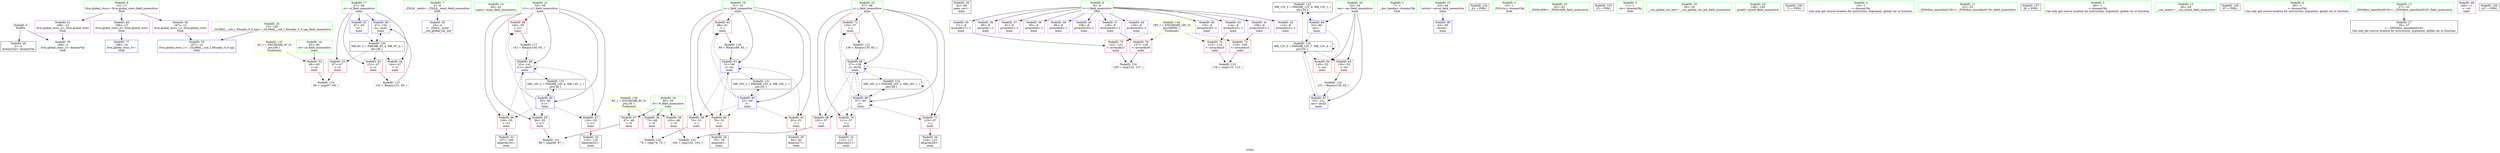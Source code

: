 digraph "SVFG" {
	label="SVFG";

	Node0x55cfe8ad7160 [shape=record,color=grey,label="{NodeID: 0\nNullPtr}"];
	Node0x55cfe8ad7160 -> Node0x55cfe8aeca30[style=solid];
	Node0x55cfe8ad7160 -> Node0x55cfe8af0680[style=solid];
	Node0x55cfe8af0fa0 [shape=record,color=blue,label="{NodeID: 90\n47\<--152\nci\<--inc41\nmain\n}"];
	Node0x55cfe8af0fa0 -> Node0x55cfe8af95a0[style=dashed];
	Node0x55cfe8ad7420 [shape=record,color=green,label="{NodeID: 7\n4\<--6\n_ZStL8__ioinit\<--_ZStL8__ioinit_field_insensitive\nGlob }"];
	Node0x55cfe8ad7420 -> Node0x55cfe8aed1b0[style=solid];
	Node0x55cfe8aec1b0 [shape=record,color=green,label="{NodeID: 14\n40\<--41\nmain\<--main_field_insensitive\n}"];
	Node0x55cfe8aec620 [shape=record,color=green,label="{NodeID: 21\n55\<--56\ni11\<--i11_field_insensitive\nmain\n}"];
	Node0x55cfe8aec620 -> Node0x55cfe8aefac0[style=solid];
	Node0x55cfe8aec620 -> Node0x55cfe8aefb90[style=solid];
	Node0x55cfe8aec620 -> Node0x55cfe8aefc60[style=solid];
	Node0x55cfe8aec620 -> Node0x55cfe8aefd30[style=solid];
	Node0x55cfe8aec620 -> Node0x55cfe8af0b90[style=solid];
	Node0x55cfe8aec620 -> Node0x55cfe8af0ed0[style=solid];
	Node0x55cfe8aecc00 [shape=record,color=black,label="{NodeID: 28\n42\<--60\nmain_ret\<--\nmain\n}"];
	Node0x55cfe8af3040 [shape=record,color=grey,label="{NodeID: 118\n128 = cmp(122, 127, )\n}"];
	Node0x55cfe8aed1b0 [shape=record,color=purple,label="{NodeID: 35\n24\<--4\n\<--_ZStL8__ioinit\n__cxx_global_var_init\n}"];
	Node0x55cfe8aed760 [shape=record,color=purple,label="{NodeID: 42\n113\<--8\narrayidx22\<--t\nmain\n}"];
	Node0x55cfe8af9fa0 [shape=record,color=black,label="{NodeID: 132\nMR_12V_2 = PHI(MR_12V_4, MR_12V_1, )\npts\{54 \}\n}"];
	Node0x55cfe8af9fa0 -> Node0x55cfe8af0ac0[style=dashed];
	Node0x55cfe8aeed30 [shape=record,color=purple,label="{NodeID: 49\n166\<--13\nllvm.global_ctors_0\<--llvm.global_ctors\nGlob }"];
	Node0x55cfe8aeed30 -> Node0x55cfe8af0480[style=solid];
	Node0x55cfe8afc080 [shape=record,color=yellow,style=double,label="{NodeID: 139\n8V_1 = ENCHI(MR_8V_0)\npts\{50 \}\nFun[main]}"];
	Node0x55cfe8afc080 -> Node0x55cfe8aef370[style=dashed];
	Node0x55cfe8afc080 -> Node0x55cfe8aef440[style=dashed];
	Node0x55cfe8afc080 -> Node0x55cfe8aef510[style=dashed];
	Node0x55cfe8aef370 [shape=record,color=red,label="{NodeID: 56\n75\<--49\n\<--N\nmain\n}"];
	Node0x55cfe8aef370 -> Node0x55cfe8af3340[style=solid];
	Node0x55cfe8aef920 [shape=record,color=red,label="{NodeID: 63\n130\<--53\n\<--res\nmain\n}"];
	Node0x55cfe8aef920 -> Node0x55cfe8af2a40[style=solid];
	Node0x55cfe8aefed0 [shape=record,color=red,label="{NodeID: 70\n111\<--57\n\<--j\nmain\n}"];
	Node0x55cfe8aefed0 -> Node0x55cfe8aecf40[style=solid];
	Node0x55cfe8af0480 [shape=record,color=blue,label="{NodeID: 77\n166\<--14\nllvm.global_ctors_0\<--\nGlob }"];
	Node0x55cfe8af0ac0 [shape=record,color=blue,label="{NodeID: 84\n53\<--60\nres\<--\nmain\n}"];
	Node0x55cfe8af0ac0 -> Node0x55cfe8aef9f0[style=dashed];
	Node0x55cfe8af0ac0 -> Node0x55cfe8af77a0[style=dashed];
	Node0x55cfe8af0ac0 -> Node0x55cfe8af9fa0[style=dashed];
	Node0x55cfe8ad6270 [shape=record,color=green,label="{NodeID: 1\n7\<--1\n__dso_handle\<--dummyObj\nGlob }"];
	Node0x55cfe8ad87c0 [shape=record,color=green,label="{NodeID: 8\n8\<--9\nt\<--t_field_insensitive\nGlob }"];
	Node0x55cfe8ad87c0 -> Node0x55cfe8aed280[style=solid];
	Node0x55cfe8ad87c0 -> Node0x55cfe8aed350[style=solid];
	Node0x55cfe8ad87c0 -> Node0x55cfe8aed420[style=solid];
	Node0x55cfe8ad87c0 -> Node0x55cfe8aed4f0[style=solid];
	Node0x55cfe8ad87c0 -> Node0x55cfe8aed5c0[style=solid];
	Node0x55cfe8ad87c0 -> Node0x55cfe8aed690[style=solid];
	Node0x55cfe8ad87c0 -> Node0x55cfe8aed760[style=solid];
	Node0x55cfe8ad87c0 -> Node0x55cfe8aed830[style=solid];
	Node0x55cfe8ad87c0 -> Node0x55cfe8aed900[style=solid];
	Node0x55cfe8ad87c0 -> Node0x55cfe8aed9d0[style=solid];
	Node0x55cfe8ad87c0 -> Node0x55cfe8aedaa0[style=solid];
	Node0x55cfe8ad87c0 -> Node0x55cfe8aedb70[style=solid];
	Node0x55cfe8aec240 [shape=record,color=green,label="{NodeID: 15\n43\<--44\nretval\<--retval_field_insensitive\nmain\n}"];
	Node0x55cfe8aec240 -> Node0x55cfe8af0780[style=solid];
	Node0x55cfe8aec6f0 [shape=record,color=green,label="{NodeID: 22\n57\<--58\nj\<--j_field_insensitive\nmain\n}"];
	Node0x55cfe8aec6f0 -> Node0x55cfe8aefe00[style=solid];
	Node0x55cfe8aec6f0 -> Node0x55cfe8aefed0[style=solid];
	Node0x55cfe8aec6f0 -> Node0x55cfe8aeffa0[style=solid];
	Node0x55cfe8aec6f0 -> Node0x55cfe8af0070[style=solid];
	Node0x55cfe8aec6f0 -> Node0x55cfe8af0c60[style=solid];
	Node0x55cfe8aec6f0 -> Node0x55cfe8af0e00[style=solid];
	Node0x55cfe8aeccd0 [shape=record,color=black,label="{NodeID: 29\n79\<--78\nidxprom\<--\nmain\n}"];
	Node0x55cfe8af31c0 [shape=record,color=grey,label="{NodeID: 119\n69 = cmp(67, 68, )\n}"];
	Node0x55cfe8aed280 [shape=record,color=purple,label="{NodeID: 36\n80\<--8\narrayidx\<--t\nmain\n}"];
	Node0x55cfe8aed830 [shape=record,color=purple,label="{NodeID: 43\n114\<--8\narrayidx23\<--t\nmain\n}"];
	Node0x55cfe8aed830 -> Node0x55cfe8af0210[style=solid];
	Node0x55cfe8afa4a0 [shape=record,color=black,label="{NodeID: 133\nMR_14V_2 = PHI(MR_14V_4, MR_14V_1, )\npts\{56 \}\n}"];
	Node0x55cfe8afa4a0 -> Node0x55cfe8af0b90[style=dashed];
	Node0x55cfe8aeee30 [shape=record,color=purple,label="{NodeID: 50\n167\<--13\nllvm.global_ctors_1\<--llvm.global_ctors\nGlob }"];
	Node0x55cfe8aeee30 -> Node0x55cfe8af0580[style=solid];
	Node0x55cfe8aef440 [shape=record,color=red,label="{NodeID: 57\n97\<--49\n\<--N\nmain\n}"];
	Node0x55cfe8aef440 -> Node0x55cfe8af34c0[style=solid];
	Node0x55cfe8aef9f0 [shape=record,color=red,label="{NodeID: 64\n145\<--53\n\<--res\nmain\n}"];
	Node0x55cfe8965150 [shape=record,color=black,label="{NodeID: 154\n61 = PHI()\n}"];
	Node0x55cfe8aeffa0 [shape=record,color=red,label="{NodeID: 71\n123\<--57\n\<--j\nmain\n}"];
	Node0x55cfe8aeffa0 -> Node0x55cfe8aed0e0[style=solid];
	Node0x55cfe8af0580 [shape=record,color=blue,label="{NodeID: 78\n167\<--15\nllvm.global_ctors_1\<--_GLOBAL__sub_I_Murphy_0_0.cpp\nGlob }"];
	Node0x55cfe8af0b90 [shape=record,color=blue,label="{NodeID: 85\n55\<--60\ni11\<--\nmain\n}"];
	Node0x55cfe8af0b90 -> Node0x55cfe8aefac0[style=dashed];
	Node0x55cfe8af0b90 -> Node0x55cfe8aefb90[style=dashed];
	Node0x55cfe8af0b90 -> Node0x55cfe8aefc60[style=dashed];
	Node0x55cfe8af0b90 -> Node0x55cfe8aefd30[style=dashed];
	Node0x55cfe8af0b90 -> Node0x55cfe8af0ed0[style=dashed];
	Node0x55cfe8af0b90 -> Node0x55cfe8afa4a0[style=dashed];
	Node0x55cfe8ad77f0 [shape=record,color=green,label="{NodeID: 2\n10\<--1\n_ZSt3cin\<--dummyObj\nGlob }"];
	Node0x55cfe8ad8850 [shape=record,color=green,label="{NodeID: 9\n13\<--17\nllvm.global_ctors\<--llvm.global_ctors_field_insensitive\nGlob }"];
	Node0x55cfe8ad8850 -> Node0x55cfe8aeed30[style=solid];
	Node0x55cfe8ad8850 -> Node0x55cfe8aeee30[style=solid];
	Node0x55cfe8ad8850 -> Node0x55cfe8aeef30[style=solid];
	Node0x55cfe8aec2d0 [shape=record,color=green,label="{NodeID: 16\n45\<--46\nce\<--ce_field_insensitive\nmain\n}"];
	Node0x55cfe8aec2d0 -> Node0x55cfe8aef030[style=solid];
	Node0x55cfe8aec7c0 [shape=record,color=green,label="{NodeID: 23\n62\<--63\n_ZNSirsERi\<--_ZNSirsERi_field_insensitive\n}"];
	Node0x55cfe8af2900 [shape=record,color=grey,label="{NodeID: 113\n136 = Binary(135, 65, )\n}"];
	Node0x55cfe8af2900 -> Node0x55cfe8af0e00[style=solid];
	Node0x55cfe8aecda0 [shape=record,color=black,label="{NodeID: 30\n84\<--83\nidxprom7\<--\nmain\n}"];
	Node0x55cfe8af3340 [shape=record,color=grey,label="{NodeID: 120\n76 = cmp(74, 75, )\n}"];
	Node0x55cfe8aed350 [shape=record,color=purple,label="{NodeID: 37\n81\<--8\narrayidx5\<--t\nmain\n}"];
	Node0x55cfe8aed900 [shape=record,color=purple,label="{NodeID: 44\n120\<--8\narrayidx26\<--t\nmain\n}"];
	Node0x55cfe8afa9a0 [shape=record,color=black,label="{NodeID: 134\nMR_16V_2 = PHI(MR_16V_3, MR_16V_1, )\npts\{58 \}\n}"];
	Node0x55cfe8afa9a0 -> Node0x55cfe8af0c60[style=dashed];
	Node0x55cfe8afa9a0 -> Node0x55cfe8afa9a0[style=dashed];
	Node0x55cfe8aeef30 [shape=record,color=purple,label="{NodeID: 51\n168\<--13\nllvm.global_ctors_2\<--llvm.global_ctors\nGlob }"];
	Node0x55cfe8aeef30 -> Node0x55cfe8af0680[style=solid];
	Node0x55cfe8aef510 [shape=record,color=red,label="{NodeID: 58\n103\<--49\n\<--N\nmain\n}"];
	Node0x55cfe8aef510 -> Node0x55cfe8af3640[style=solid];
	Node0x55cfe8aefac0 [shape=record,color=red,label="{NodeID: 65\n96\<--55\n\<--i11\nmain\n}"];
	Node0x55cfe8aefac0 -> Node0x55cfe8af34c0[style=solid];
	Node0x55cfe8b02b20 [shape=record,color=black,label="{NodeID: 155\n25 = PHI()\n}"];
	Node0x55cfe8af0070 [shape=record,color=red,label="{NodeID: 72\n135\<--57\n\<--j\nmain\n}"];
	Node0x55cfe8af0070 -> Node0x55cfe8af2900[style=solid];
	Node0x55cfe8af0680 [shape=record,color=blue, style = dotted,label="{NodeID: 79\n168\<--3\nllvm.global_ctors_2\<--dummyVal\nGlob }"];
	Node0x55cfe8af0c60 [shape=record,color=blue,label="{NodeID: 86\n57\<--60\nj\<--\nmain\n}"];
	Node0x55cfe8af0c60 -> Node0x55cfe8aefe00[style=dashed];
	Node0x55cfe8af0c60 -> Node0x55cfe8aefed0[style=dashed];
	Node0x55cfe8af0c60 -> Node0x55cfe8aeffa0[style=dashed];
	Node0x55cfe8af0c60 -> Node0x55cfe8af0070[style=dashed];
	Node0x55cfe8af0c60 -> Node0x55cfe8af0c60[style=dashed];
	Node0x55cfe8af0c60 -> Node0x55cfe8af0e00[style=dashed];
	Node0x55cfe8af0c60 -> Node0x55cfe8afa9a0[style=dashed];
	Node0x55cfe8ad75b0 [shape=record,color=green,label="{NodeID: 3\n11\<--1\n.str\<--dummyObj\nGlob }"];
	Node0x55cfe8ad88e0 [shape=record,color=green,label="{NodeID: 10\n18\<--19\n__cxx_global_var_init\<--__cxx_global_var_init_field_insensitive\n}"];
	Node0x55cfe8aec360 [shape=record,color=green,label="{NodeID: 17\n47\<--48\nci\<--ci_field_insensitive\nmain\n}"];
	Node0x55cfe8aec360 -> Node0x55cfe8aef100[style=solid];
	Node0x55cfe8aec360 -> Node0x55cfe8aef1d0[style=solid];
	Node0x55cfe8aec360 -> Node0x55cfe8aef2a0[style=solid];
	Node0x55cfe8aec360 -> Node0x55cfe8af0850[style=solid];
	Node0x55cfe8aec360 -> Node0x55cfe8af0fa0[style=solid];
	Node0x55cfe8aec890 [shape=record,color=green,label="{NodeID: 24\n148\<--149\nprintf\<--printf_field_insensitive\n}"];
	Node0x55cfe8af2a40 [shape=record,color=grey,label="{NodeID: 114\n131 = Binary(130, 65, )\n}"];
	Node0x55cfe8af2a40 -> Node0x55cfe8af0d30[style=solid];
	Node0x55cfe8aece70 [shape=record,color=black,label="{NodeID: 31\n107\<--106\nidxprom18\<--\nmain\n}"];
	Node0x55cfe8af34c0 [shape=record,color=grey,label="{NodeID: 121\n98 = cmp(96, 97, )\n}"];
	Node0x55cfe8aed420 [shape=record,color=purple,label="{NodeID: 38\n85\<--8\narrayidx8\<--t\nmain\n}"];
	Node0x55cfe8aed9d0 [shape=record,color=purple,label="{NodeID: 45\n121\<--8\narrayidx27\<--t\nmain\n}"];
	Node0x55cfe8aed9d0 -> Node0x55cfe8af02e0[style=solid];
	Node0x55cfe8aef030 [shape=record,color=red,label="{NodeID: 52\n68\<--45\n\<--ce\nmain\n}"];
	Node0x55cfe8aef030 -> Node0x55cfe8af31c0[style=solid];
	Node0x55cfe8aef5e0 [shape=record,color=red,label="{NodeID: 59\n74\<--51\n\<--i\nmain\n}"];
	Node0x55cfe8aef5e0 -> Node0x55cfe8af3340[style=solid];
	Node0x55cfe8aefb90 [shape=record,color=red,label="{NodeID: 66\n106\<--55\n\<--i11\nmain\n}"];
	Node0x55cfe8aefb90 -> Node0x55cfe8aece70[style=solid];
	Node0x55cfe8b02c20 [shape=record,color=black,label="{NodeID: 156\n71 = PHI()\n}"];
	Node0x55cfe8af0140 [shape=record,color=red,label="{NodeID: 73\n110\<--109\n\<--arrayidx20\nmain\n}"];
	Node0x55cfe8af0140 -> Node0x55cfe8af37c0[style=solid];
	Node0x55cfe8af0780 [shape=record,color=blue,label="{NodeID: 80\n43\<--60\nretval\<--\nmain\n}"];
	Node0x55cfe8af0d30 [shape=record,color=blue,label="{NodeID: 87\n53\<--131\nres\<--inc32\nmain\n}"];
	Node0x55cfe8af0d30 -> Node0x55cfe8af77a0[style=dashed];
	Node0x55cfe8ad7640 [shape=record,color=green,label="{NodeID: 4\n14\<--1\n\<--dummyObj\nCan only get source location for instruction, argument, global var or function.}"];
	Node0x55cfe8ad7db0 [shape=record,color=green,label="{NodeID: 11\n22\<--23\n_ZNSt8ios_base4InitC1Ev\<--_ZNSt8ios_base4InitC1Ev_field_insensitive\n}"];
	Node0x55cfe8aec3f0 [shape=record,color=green,label="{NodeID: 18\n49\<--50\nN\<--N_field_insensitive\nmain\n}"];
	Node0x55cfe8aec3f0 -> Node0x55cfe8aef370[style=solid];
	Node0x55cfe8aec3f0 -> Node0x55cfe8aef440[style=solid];
	Node0x55cfe8aec3f0 -> Node0x55cfe8aef510[style=solid];
	Node0x55cfe8aec960 [shape=record,color=green,label="{NodeID: 25\n15\<--162\n_GLOBAL__sub_I_Murphy_0_0.cpp\<--_GLOBAL__sub_I_Murphy_0_0.cpp_field_insensitive\n}"];
	Node0x55cfe8aec960 -> Node0x55cfe8af0580[style=solid];
	Node0x55cfe8af2bc0 [shape=record,color=grey,label="{NodeID: 115\n152 = Binary(151, 65, )\n}"];
	Node0x55cfe8af2bc0 -> Node0x55cfe8af0fa0[style=solid];
	Node0x55cfe8aecf40 [shape=record,color=black,label="{NodeID: 32\n112\<--111\nidxprom21\<--\nmain\n}"];
	Node0x55cfe8af3640 [shape=record,color=grey,label="{NodeID: 122\n104 = cmp(102, 103, )\n}"];
	Node0x55cfe8aed4f0 [shape=record,color=purple,label="{NodeID: 39\n86\<--8\narrayidx9\<--t\nmain\n}"];
	Node0x55cfe8aedaa0 [shape=record,color=purple,label="{NodeID: 46\n125\<--8\narrayidx29\<--t\nmain\n}"];
	Node0x55cfe8aef100 [shape=record,color=red,label="{NodeID: 53\n67\<--47\n\<--ci\nmain\n}"];
	Node0x55cfe8aef100 -> Node0x55cfe8af31c0[style=solid];
	Node0x55cfe8aef6b0 [shape=record,color=red,label="{NodeID: 60\n78\<--51\n\<--i\nmain\n}"];
	Node0x55cfe8aef6b0 -> Node0x55cfe8aeccd0[style=solid];
	Node0x55cfe8aefc60 [shape=record,color=red,label="{NodeID: 67\n118\<--55\n\<--i11\nmain\n}"];
	Node0x55cfe8aefc60 -> Node0x55cfe8aed010[style=solid];
	Node0x55cfe8b02d20 [shape=record,color=black,label="{NodeID: 157\n82 = PHI()\n}"];
	Node0x55cfe8af0210 [shape=record,color=red,label="{NodeID: 74\n115\<--114\n\<--arrayidx23\nmain\n}"];
	Node0x55cfe8af0210 -> Node0x55cfe8af37c0[style=solid];
	Node0x55cfe8af0850 [shape=record,color=blue,label="{NodeID: 81\n47\<--65\nci\<--\nmain\n}"];
	Node0x55cfe8af0850 -> Node0x55cfe8af95a0[style=dashed];
	Node0x55cfe8af0e00 [shape=record,color=blue,label="{NodeID: 88\n57\<--136\nj\<--inc34\nmain\n}"];
	Node0x55cfe8af0e00 -> Node0x55cfe8aefe00[style=dashed];
	Node0x55cfe8af0e00 -> Node0x55cfe8aefed0[style=dashed];
	Node0x55cfe8af0e00 -> Node0x55cfe8aeffa0[style=dashed];
	Node0x55cfe8af0e00 -> Node0x55cfe8af0070[style=dashed];
	Node0x55cfe8af0e00 -> Node0x55cfe8af0c60[style=dashed];
	Node0x55cfe8af0e00 -> Node0x55cfe8af0e00[style=dashed];
	Node0x55cfe8af0e00 -> Node0x55cfe8afa9a0[style=dashed];
	Node0x55cfe8ad7300 [shape=record,color=green,label="{NodeID: 5\n60\<--1\n\<--dummyObj\nCan only get source location for instruction, argument, global var or function.}"];
	Node0x55cfe8ad7e80 [shape=record,color=green,label="{NodeID: 12\n28\<--29\n__cxa_atexit\<--__cxa_atexit_field_insensitive\n}"];
	Node0x55cfe8aec480 [shape=record,color=green,label="{NodeID: 19\n51\<--52\ni\<--i_field_insensitive\nmain\n}"];
	Node0x55cfe8aec480 -> Node0x55cfe8aef5e0[style=solid];
	Node0x55cfe8aec480 -> Node0x55cfe8aef6b0[style=solid];
	Node0x55cfe8aec480 -> Node0x55cfe8aef780[style=solid];
	Node0x55cfe8aec480 -> Node0x55cfe8aef850[style=solid];
	Node0x55cfe8aec480 -> Node0x55cfe8af0920[style=solid];
	Node0x55cfe8aec480 -> Node0x55cfe8af09f0[style=solid];
	Node0x55cfe8aeca30 [shape=record,color=black,label="{NodeID: 26\n2\<--3\ndummyVal\<--dummyVal\n}"];
	Node0x55cfe8af2d40 [shape=record,color=grey,label="{NodeID: 116\n90 = Binary(89, 65, )\n}"];
	Node0x55cfe8af2d40 -> Node0x55cfe8af09f0[style=solid];
	Node0x55cfe8aed010 [shape=record,color=black,label="{NodeID: 33\n119\<--118\nidxprom25\<--\nmain\n}"];
	Node0x55cfe8af37c0 [shape=record,color=grey,label="{NodeID: 123\n116 = cmp(110, 115, )\n}"];
	Node0x55cfe8aed5c0 [shape=record,color=purple,label="{NodeID: 40\n108\<--8\narrayidx19\<--t\nmain\n}"];
	Node0x55cfe8af95a0 [shape=record,color=black,label="{NodeID: 130\nMR_6V_3 = PHI(MR_6V_4, MR_6V_2, )\npts\{48 \}\n}"];
	Node0x55cfe8af95a0 -> Node0x55cfe8aef100[style=dashed];
	Node0x55cfe8af95a0 -> Node0x55cfe8aef1d0[style=dashed];
	Node0x55cfe8af95a0 -> Node0x55cfe8aef2a0[style=dashed];
	Node0x55cfe8af95a0 -> Node0x55cfe8af0fa0[style=dashed];
	Node0x55cfe8aedb70 [shape=record,color=purple,label="{NodeID: 47\n126\<--8\narrayidx30\<--t\nmain\n}"];
	Node0x55cfe8aedb70 -> Node0x55cfe8af03b0[style=solid];
	Node0x55cfe8afbec0 [shape=record,color=yellow,style=double,label="{NodeID: 137\n4V_1 = ENCHI(MR_4V_0)\npts\{46 \}\nFun[main]}"];
	Node0x55cfe8afbec0 -> Node0x55cfe8aef030[style=dashed];
	Node0x55cfe8aef1d0 [shape=record,color=red,label="{NodeID: 54\n144\<--47\n\<--ci\nmain\n}"];
	Node0x55cfe8afc4e0 [shape=record,color=yellow,style=double,label="{NodeID: 144\n18V_1 = ENCHI(MR_18V_0)\npts\{90000 \}\nFun[main]}"];
	Node0x55cfe8afc4e0 -> Node0x55cfe8af0140[style=dashed];
	Node0x55cfe8afc4e0 -> Node0x55cfe8af0210[style=dashed];
	Node0x55cfe8afc4e0 -> Node0x55cfe8af02e0[style=dashed];
	Node0x55cfe8afc4e0 -> Node0x55cfe8af03b0[style=dashed];
	Node0x55cfe8aef780 [shape=record,color=red,label="{NodeID: 61\n83\<--51\n\<--i\nmain\n}"];
	Node0x55cfe8aef780 -> Node0x55cfe8aecda0[style=solid];
	Node0x55cfe8aefd30 [shape=record,color=red,label="{NodeID: 68\n140\<--55\n\<--i11\nmain\n}"];
	Node0x55cfe8aefd30 -> Node0x55cfe8af2ec0[style=solid];
	Node0x55cfe8b02e80 [shape=record,color=black,label="{NodeID: 158\n87 = PHI()\n}"];
	Node0x55cfe8af02e0 [shape=record,color=red,label="{NodeID: 75\n122\<--121\n\<--arrayidx27\nmain\n}"];
	Node0x55cfe8af02e0 -> Node0x55cfe8af3040[style=solid];
	Node0x55cfe8af0920 [shape=record,color=blue,label="{NodeID: 82\n51\<--60\ni\<--\nmain\n}"];
	Node0x55cfe8af0920 -> Node0x55cfe8aef5e0[style=dashed];
	Node0x55cfe8af0920 -> Node0x55cfe8aef6b0[style=dashed];
	Node0x55cfe8af0920 -> Node0x55cfe8aef780[style=dashed];
	Node0x55cfe8af0920 -> Node0x55cfe8aef850[style=dashed];
	Node0x55cfe8af0920 -> Node0x55cfe8af09f0[style=dashed];
	Node0x55cfe8af0920 -> Node0x55cfe8af9aa0[style=dashed];
	Node0x55cfe8af0ed0 [shape=record,color=blue,label="{NodeID: 89\n55\<--141\ni11\<--inc37\nmain\n}"];
	Node0x55cfe8af0ed0 -> Node0x55cfe8aefac0[style=dashed];
	Node0x55cfe8af0ed0 -> Node0x55cfe8aefb90[style=dashed];
	Node0x55cfe8af0ed0 -> Node0x55cfe8aefc60[style=dashed];
	Node0x55cfe8af0ed0 -> Node0x55cfe8aefd30[style=dashed];
	Node0x55cfe8af0ed0 -> Node0x55cfe8af0ed0[style=dashed];
	Node0x55cfe8af0ed0 -> Node0x55cfe8afa4a0[style=dashed];
	Node0x55cfe8ad7390 [shape=record,color=green,label="{NodeID: 6\n65\<--1\n\<--dummyObj\nCan only get source location for instruction, argument, global var or function.}"];
	Node0x55cfe8aec120 [shape=record,color=green,label="{NodeID: 13\n27\<--33\n_ZNSt8ios_base4InitD1Ev\<--_ZNSt8ios_base4InitD1Ev_field_insensitive\n}"];
	Node0x55cfe8aec120 -> Node0x55cfe8aecb00[style=solid];
	Node0x55cfe8aec550 [shape=record,color=green,label="{NodeID: 20\n53\<--54\nres\<--res_field_insensitive\nmain\n}"];
	Node0x55cfe8aec550 -> Node0x55cfe8aef920[style=solid];
	Node0x55cfe8aec550 -> Node0x55cfe8aef9f0[style=solid];
	Node0x55cfe8aec550 -> Node0x55cfe8af0ac0[style=solid];
	Node0x55cfe8aec550 -> Node0x55cfe8af0d30[style=solid];
	Node0x55cfe8aecb00 [shape=record,color=black,label="{NodeID: 27\n26\<--27\n\<--_ZNSt8ios_base4InitD1Ev\nCan only get source location for instruction, argument, global var or function.}"];
	Node0x55cfe8af2ec0 [shape=record,color=grey,label="{NodeID: 117\n141 = Binary(140, 65, )\n}"];
	Node0x55cfe8af2ec0 -> Node0x55cfe8af0ed0[style=solid];
	Node0x55cfe8aed0e0 [shape=record,color=black,label="{NodeID: 34\n124\<--123\nidxprom28\<--\nmain\n}"];
	Node0x55cfe8af77a0 [shape=record,color=black,label="{NodeID: 124\nMR_12V_5 = PHI(MR_12V_7, MR_12V_4, )\npts\{54 \}\n}"];
	Node0x55cfe8af77a0 -> Node0x55cfe8aef920[style=dashed];
	Node0x55cfe8af77a0 -> Node0x55cfe8aef9f0[style=dashed];
	Node0x55cfe8af77a0 -> Node0x55cfe8af0d30[style=dashed];
	Node0x55cfe8af77a0 -> Node0x55cfe8af77a0[style=dashed];
	Node0x55cfe8af77a0 -> Node0x55cfe8af9fa0[style=dashed];
	Node0x55cfe8aed690 [shape=record,color=purple,label="{NodeID: 41\n109\<--8\narrayidx20\<--t\nmain\n}"];
	Node0x55cfe8aed690 -> Node0x55cfe8af0140[style=solid];
	Node0x55cfe8af9aa0 [shape=record,color=black,label="{NodeID: 131\nMR_10V_2 = PHI(MR_10V_4, MR_10V_1, )\npts\{52 \}\n}"];
	Node0x55cfe8af9aa0 -> Node0x55cfe8af0920[style=dashed];
	Node0x55cfe8aeec60 [shape=record,color=purple,label="{NodeID: 48\n146\<--11\n\<--.str\nmain\n}"];
	Node0x55cfe8aef2a0 [shape=record,color=red,label="{NodeID: 55\n151\<--47\n\<--ci\nmain\n}"];
	Node0x55cfe8aef2a0 -> Node0x55cfe8af2bc0[style=solid];
	Node0x55cfe8aef850 [shape=record,color=red,label="{NodeID: 62\n89\<--51\n\<--i\nmain\n}"];
	Node0x55cfe8aef850 -> Node0x55cfe8af2d40[style=solid];
	Node0x55cfe8aefe00 [shape=record,color=red,label="{NodeID: 69\n102\<--57\n\<--j\nmain\n}"];
	Node0x55cfe8aefe00 -> Node0x55cfe8af3640[style=solid];
	Node0x55cfe8b02f50 [shape=record,color=black,label="{NodeID: 159\n147 = PHI()\n}"];
	Node0x55cfe8af03b0 [shape=record,color=red,label="{NodeID: 76\n127\<--126\n\<--arrayidx30\nmain\n}"];
	Node0x55cfe8af03b0 -> Node0x55cfe8af3040[style=solid];
	Node0x55cfe8af09f0 [shape=record,color=blue,label="{NodeID: 83\n51\<--90\ni\<--inc\nmain\n}"];
	Node0x55cfe8af09f0 -> Node0x55cfe8aef5e0[style=dashed];
	Node0x55cfe8af09f0 -> Node0x55cfe8aef6b0[style=dashed];
	Node0x55cfe8af09f0 -> Node0x55cfe8aef780[style=dashed];
	Node0x55cfe8af09f0 -> Node0x55cfe8aef850[style=dashed];
	Node0x55cfe8af09f0 -> Node0x55cfe8af09f0[style=dashed];
	Node0x55cfe8af09f0 -> Node0x55cfe8af9aa0[style=dashed];
}
